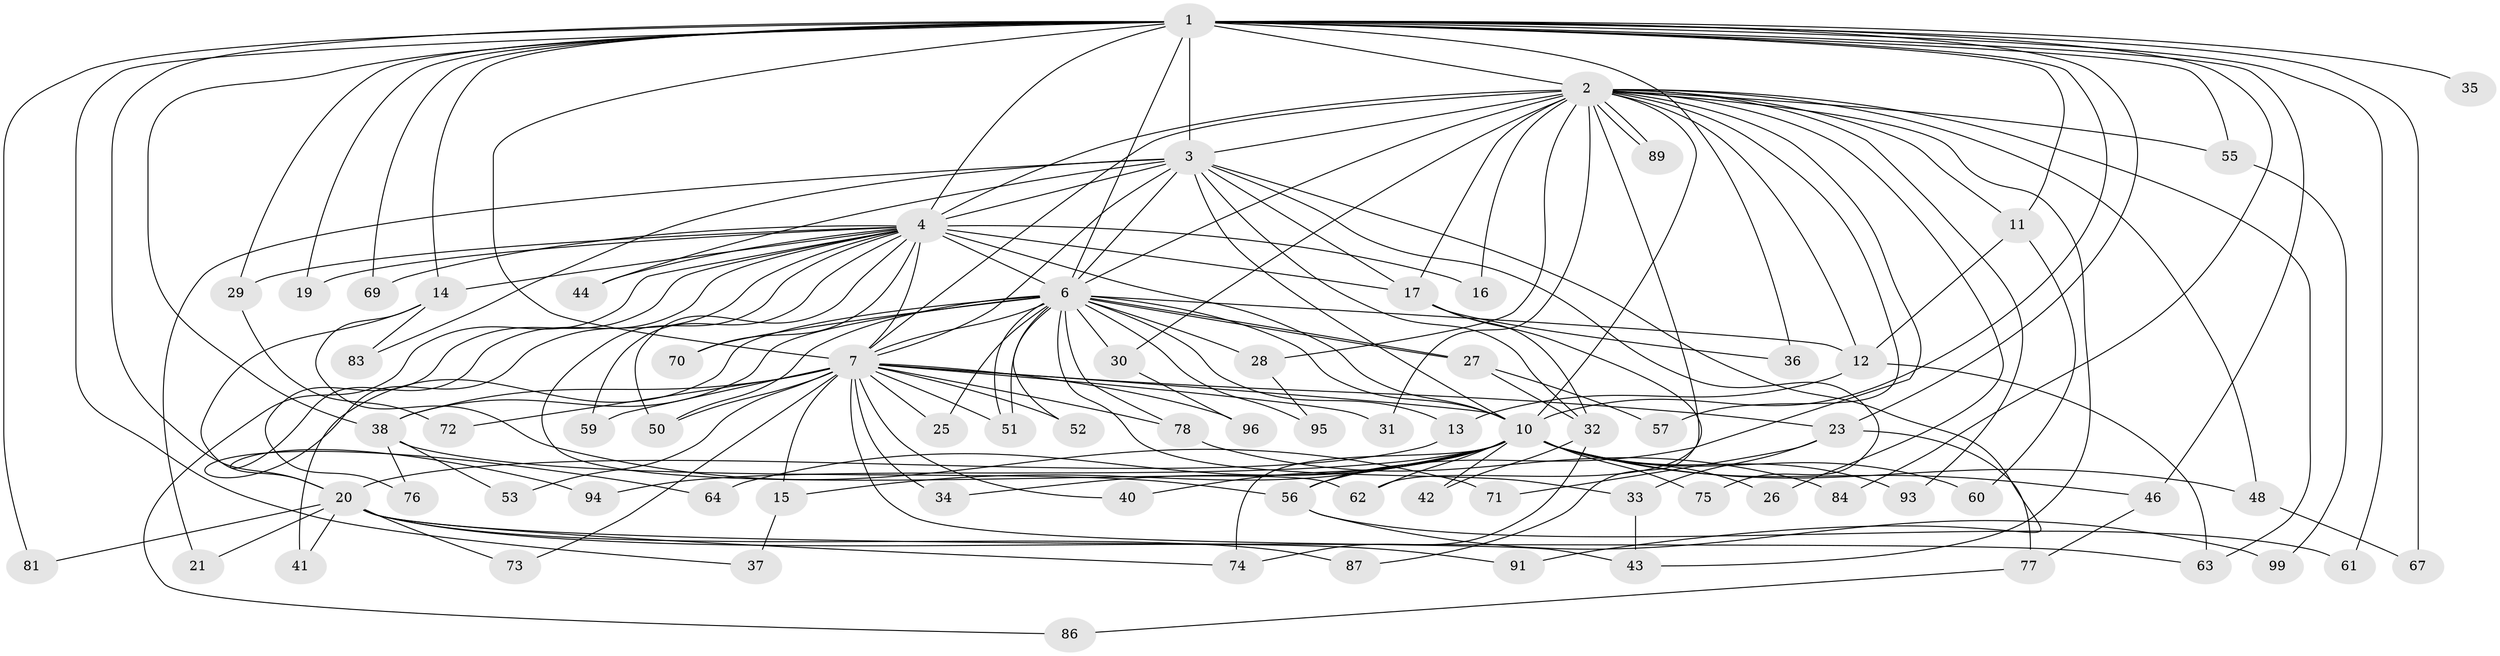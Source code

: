 // original degree distribution, {25: 0.020202020202020204, 27: 0.010101010101010102, 15: 0.030303030303030304, 20: 0.020202020202020204, 17: 0.010101010101010102, 22: 0.010101010101010102, 4: 0.06060606060606061, 5: 0.050505050505050504, 3: 0.24242424242424243, 10: 0.010101010101010102, 2: 0.5151515151515151, 6: 0.020202020202020204}
// Generated by graph-tools (version 1.1) at 2025/41/03/06/25 10:41:34]
// undirected, 75 vertices, 168 edges
graph export_dot {
graph [start="1"]
  node [color=gray90,style=filled];
  1 [super="+5"];
  2 [super="+24"];
  3 [super="+18"];
  4 [super="+9"];
  6 [super="+8"];
  7 [super="+45"];
  10 [super="+22"];
  11;
  12 [super="+54"];
  13;
  14 [super="+47"];
  15;
  16 [super="+68"];
  17 [super="+82"];
  19 [super="+79"];
  20 [super="+90"];
  21;
  23;
  25;
  26;
  27;
  28;
  29 [super="+58"];
  30;
  31;
  32 [super="+39"];
  33;
  34;
  35;
  36;
  37;
  38 [super="+80"];
  40;
  41;
  42;
  43 [super="+49"];
  44;
  46;
  48;
  50 [super="+97"];
  51 [super="+88"];
  52;
  53;
  55;
  56 [super="+92"];
  57;
  59;
  60 [super="+65"];
  61 [super="+85"];
  62 [super="+98"];
  63 [super="+66"];
  64;
  67;
  69;
  70;
  71;
  72;
  73;
  74;
  75;
  76;
  77;
  78;
  81;
  83;
  84;
  86;
  87;
  89;
  91;
  93;
  94;
  95;
  96;
  99;
  1 -- 2 [weight=3];
  1 -- 3 [weight=3];
  1 -- 4 [weight=4];
  1 -- 6 [weight=4];
  1 -- 7 [weight=2];
  1 -- 10 [weight=3];
  1 -- 11;
  1 -- 19;
  1 -- 20;
  1 -- 23;
  1 -- 35 [weight=2];
  1 -- 38;
  1 -- 46;
  1 -- 61 [weight=2];
  1 -- 67;
  1 -- 69;
  1 -- 81;
  1 -- 84;
  1 -- 36;
  1 -- 37;
  1 -- 14;
  1 -- 55;
  1 -- 29;
  2 -- 3;
  2 -- 4 [weight=2];
  2 -- 6 [weight=2];
  2 -- 7;
  2 -- 10;
  2 -- 11;
  2 -- 12;
  2 -- 16;
  2 -- 26;
  2 -- 28;
  2 -- 30;
  2 -- 31;
  2 -- 43;
  2 -- 48;
  2 -- 55;
  2 -- 56;
  2 -- 62;
  2 -- 63;
  2 -- 89;
  2 -- 89;
  2 -- 93;
  2 -- 57;
  2 -- 17;
  3 -- 4 [weight=2];
  3 -- 6 [weight=2];
  3 -- 7;
  3 -- 10;
  3 -- 17;
  3 -- 75;
  3 -- 83;
  3 -- 91;
  3 -- 32;
  3 -- 44;
  3 -- 21;
  4 -- 6 [weight=4];
  4 -- 7 [weight=3];
  4 -- 10 [weight=2];
  4 -- 16 [weight=2];
  4 -- 17;
  4 -- 19 [weight=2];
  4 -- 29 [weight=2];
  4 -- 44;
  4 -- 62;
  4 -- 70;
  4 -- 76;
  4 -- 94;
  4 -- 64;
  4 -- 69;
  4 -- 14;
  4 -- 50;
  4 -- 86;
  4 -- 59;
  6 -- 7 [weight=2];
  6 -- 10 [weight=2];
  6 -- 25;
  6 -- 27;
  6 -- 27;
  6 -- 28;
  6 -- 33;
  6 -- 41;
  6 -- 51;
  6 -- 51;
  6 -- 52;
  6 -- 95;
  6 -- 38;
  6 -- 70;
  6 -- 13;
  6 -- 78;
  6 -- 30;
  6 -- 50;
  6 -- 12;
  7 -- 10;
  7 -- 15;
  7 -- 23;
  7 -- 25;
  7 -- 31;
  7 -- 34;
  7 -- 40;
  7 -- 43;
  7 -- 50;
  7 -- 52;
  7 -- 53;
  7 -- 72;
  7 -- 78;
  7 -- 96;
  7 -- 73;
  7 -- 59;
  7 -- 51;
  7 -- 38;
  10 -- 15;
  10 -- 26;
  10 -- 34;
  10 -- 42;
  10 -- 48;
  10 -- 60 [weight=2];
  10 -- 64;
  10 -- 74;
  10 -- 93;
  10 -- 40;
  10 -- 46;
  10 -- 75;
  10 -- 94;
  10 -- 56;
  10 -- 62;
  11 -- 12;
  11 -- 60;
  12 -- 13;
  12 -- 63;
  13 -- 20;
  14 -- 71;
  14 -- 83;
  14 -- 20;
  15 -- 37;
  17 -- 32;
  17 -- 36;
  17 -- 87;
  20 -- 21;
  20 -- 41;
  20 -- 73;
  20 -- 81;
  20 -- 87;
  20 -- 74;
  20 -- 91;
  20 -- 63;
  23 -- 33;
  23 -- 71;
  23 -- 77;
  27 -- 32;
  27 -- 57;
  28 -- 95;
  29 -- 72;
  30 -- 96;
  32 -- 42;
  32 -- 74;
  33 -- 43;
  38 -- 53;
  38 -- 56;
  38 -- 76;
  46 -- 77;
  48 -- 67;
  55 -- 99;
  56 -- 61;
  56 -- 99;
  77 -- 86;
  78 -- 84;
}
